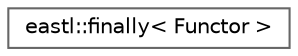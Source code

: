 digraph "类继承关系图"
{
 // LATEX_PDF_SIZE
  bgcolor="transparent";
  edge [fontname=Helvetica,fontsize=10,labelfontname=Helvetica,labelfontsize=10];
  node [fontname=Helvetica,fontsize=10,shape=box,height=0.2,width=0.4];
  rankdir="LR";
  Node0 [id="Node000000",label="eastl::finally\< Functor \>",height=0.2,width=0.4,color="grey40", fillcolor="white", style="filled",URL="$classeastl_1_1finally.html",tooltip=" "];
}
